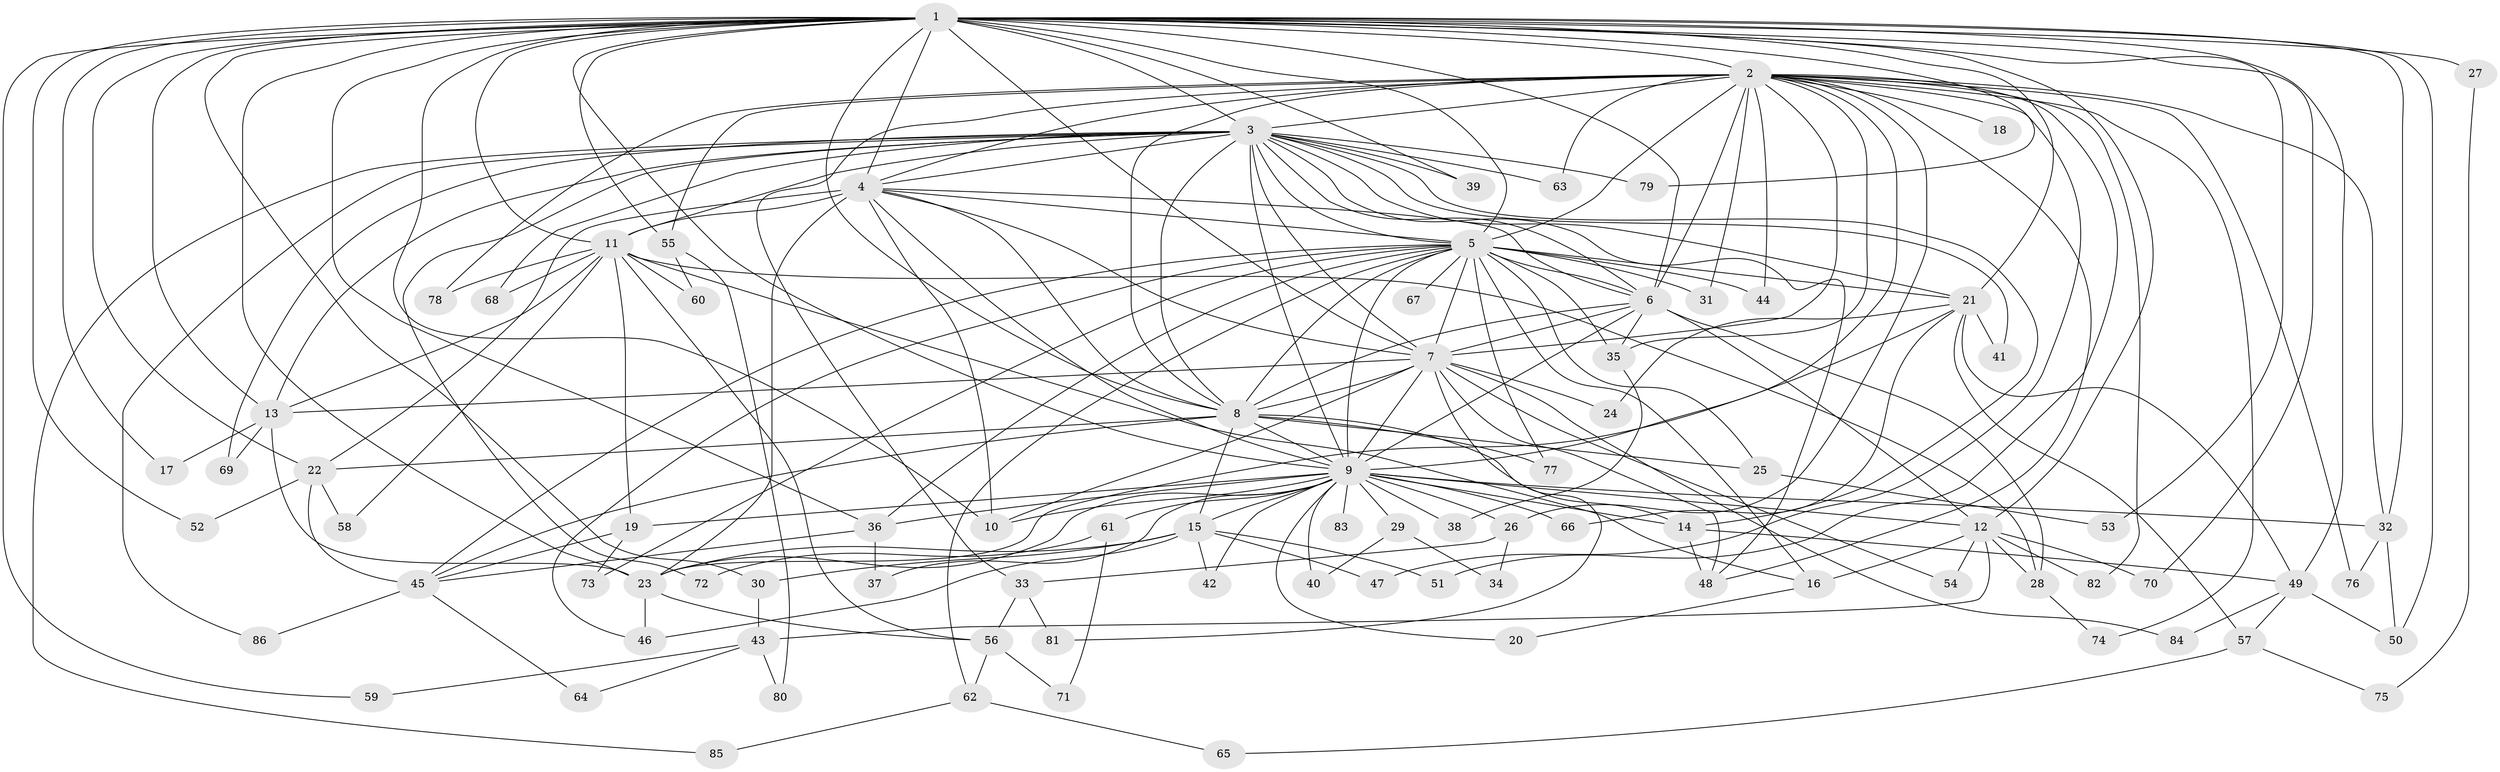 // original degree distribution, {43: 0.006993006993006993, 20: 0.006993006993006993, 23: 0.006993006993006993, 25: 0.006993006993006993, 28: 0.006993006993006993, 24: 0.006993006993006993, 14: 0.006993006993006993, 19: 0.013986013986013986, 32: 0.006993006993006993, 3: 0.16783216783216784, 8: 0.006993006993006993, 7: 0.02097902097902098, 2: 0.5734265734265734, 6: 0.03496503496503497, 4: 0.0979020979020979, 9: 0.006993006993006993, 5: 0.02097902097902098}
// Generated by graph-tools (version 1.1) at 2025/49/03/04/25 22:49:48]
// undirected, 86 vertices, 211 edges
graph export_dot {
  node [color=gray90,style=filled];
  1;
  2;
  3;
  4;
  5;
  6;
  7;
  8;
  9;
  10;
  11;
  12;
  13;
  14;
  15;
  16;
  17;
  18;
  19;
  20;
  21;
  22;
  23;
  24;
  25;
  26;
  27;
  28;
  29;
  30;
  31;
  32;
  33;
  34;
  35;
  36;
  37;
  38;
  39;
  40;
  41;
  42;
  43;
  44;
  45;
  46;
  47;
  48;
  49;
  50;
  51;
  52;
  53;
  54;
  55;
  56;
  57;
  58;
  59;
  60;
  61;
  62;
  63;
  64;
  65;
  66;
  67;
  68;
  69;
  70;
  71;
  72;
  73;
  74;
  75;
  76;
  77;
  78;
  79;
  80;
  81;
  82;
  83;
  84;
  85;
  86;
  1 -- 2 [weight=2.0];
  1 -- 3 [weight=1.0];
  1 -- 4 [weight=2.0];
  1 -- 5 [weight=2.0];
  1 -- 6 [weight=1.0];
  1 -- 7 [weight=2.0];
  1 -- 8 [weight=1.0];
  1 -- 9 [weight=1.0];
  1 -- 10 [weight=1.0];
  1 -- 11 [weight=2.0];
  1 -- 12 [weight=2.0];
  1 -- 13 [weight=1.0];
  1 -- 17 [weight=1.0];
  1 -- 21 [weight=1.0];
  1 -- 22 [weight=2.0];
  1 -- 23 [weight=5.0];
  1 -- 27 [weight=1.0];
  1 -- 30 [weight=1.0];
  1 -- 32 [weight=2.0];
  1 -- 36 [weight=1.0];
  1 -- 39 [weight=1.0];
  1 -- 49 [weight=2.0];
  1 -- 50 [weight=1.0];
  1 -- 52 [weight=1.0];
  1 -- 53 [weight=1.0];
  1 -- 55 [weight=1.0];
  1 -- 59 [weight=1.0];
  1 -- 70 [weight=1.0];
  1 -- 79 [weight=1.0];
  2 -- 3 [weight=2.0];
  2 -- 4 [weight=3.0];
  2 -- 5 [weight=3.0];
  2 -- 6 [weight=2.0];
  2 -- 7 [weight=2.0];
  2 -- 8 [weight=3.0];
  2 -- 9 [weight=3.0];
  2 -- 18 [weight=2.0];
  2 -- 26 [weight=1.0];
  2 -- 31 [weight=1.0];
  2 -- 32 [weight=2.0];
  2 -- 33 [weight=1.0];
  2 -- 35 [weight=2.0];
  2 -- 44 [weight=1.0];
  2 -- 47 [weight=1.0];
  2 -- 48 [weight=1.0];
  2 -- 51 [weight=1.0];
  2 -- 55 [weight=1.0];
  2 -- 63 [weight=1.0];
  2 -- 74 [weight=1.0];
  2 -- 76 [weight=1.0];
  2 -- 78 [weight=1.0];
  2 -- 82 [weight=1.0];
  3 -- 4 [weight=2.0];
  3 -- 5 [weight=1.0];
  3 -- 6 [weight=1.0];
  3 -- 7 [weight=1.0];
  3 -- 8 [weight=1.0];
  3 -- 9 [weight=1.0];
  3 -- 11 [weight=1.0];
  3 -- 13 [weight=1.0];
  3 -- 14 [weight=1.0];
  3 -- 21 [weight=2.0];
  3 -- 39 [weight=1.0];
  3 -- 41 [weight=1.0];
  3 -- 48 [weight=1.0];
  3 -- 63 [weight=1.0];
  3 -- 68 [weight=1.0];
  3 -- 69 [weight=1.0];
  3 -- 72 [weight=1.0];
  3 -- 79 [weight=1.0];
  3 -- 85 [weight=1.0];
  3 -- 86 [weight=1.0];
  4 -- 5 [weight=1.0];
  4 -- 6 [weight=2.0];
  4 -- 7 [weight=2.0];
  4 -- 8 [weight=1.0];
  4 -- 9 [weight=1.0];
  4 -- 10 [weight=1.0];
  4 -- 11 [weight=1.0];
  4 -- 22 [weight=1.0];
  4 -- 23 [weight=12.0];
  5 -- 6 [weight=1.0];
  5 -- 7 [weight=1.0];
  5 -- 8 [weight=1.0];
  5 -- 9 [weight=1.0];
  5 -- 16 [weight=1.0];
  5 -- 21 [weight=1.0];
  5 -- 25 [weight=2.0];
  5 -- 31 [weight=1.0];
  5 -- 35 [weight=1.0];
  5 -- 36 [weight=1.0];
  5 -- 44 [weight=1.0];
  5 -- 45 [weight=1.0];
  5 -- 46 [weight=1.0];
  5 -- 62 [weight=1.0];
  5 -- 67 [weight=1.0];
  5 -- 73 [weight=1.0];
  5 -- 77 [weight=1.0];
  6 -- 7 [weight=1.0];
  6 -- 8 [weight=1.0];
  6 -- 9 [weight=1.0];
  6 -- 12 [weight=1.0];
  6 -- 28 [weight=2.0];
  6 -- 35 [weight=1.0];
  7 -- 8 [weight=2.0];
  7 -- 9 [weight=1.0];
  7 -- 10 [weight=1.0];
  7 -- 13 [weight=1.0];
  7 -- 24 [weight=1.0];
  7 -- 48 [weight=1.0];
  7 -- 54 [weight=1.0];
  7 -- 81 [weight=1.0];
  7 -- 84 [weight=1.0];
  8 -- 9 [weight=1.0];
  8 -- 14 [weight=4.0];
  8 -- 15 [weight=2.0];
  8 -- 22 [weight=1.0];
  8 -- 25 [weight=1.0];
  8 -- 45 [weight=1.0];
  8 -- 77 [weight=1.0];
  9 -- 10 [weight=1.0];
  9 -- 12 [weight=1.0];
  9 -- 14 [weight=1.0];
  9 -- 15 [weight=2.0];
  9 -- 19 [weight=1.0];
  9 -- 20 [weight=1.0];
  9 -- 23 [weight=1.0];
  9 -- 26 [weight=1.0];
  9 -- 29 [weight=1.0];
  9 -- 32 [weight=1.0];
  9 -- 36 [weight=1.0];
  9 -- 37 [weight=1.0];
  9 -- 38 [weight=1.0];
  9 -- 40 [weight=1.0];
  9 -- 42 [weight=1.0];
  9 -- 61 [weight=1.0];
  9 -- 66 [weight=1.0];
  9 -- 83 [weight=1.0];
  11 -- 13 [weight=1.0];
  11 -- 16 [weight=1.0];
  11 -- 19 [weight=1.0];
  11 -- 28 [weight=1.0];
  11 -- 56 [weight=1.0];
  11 -- 58 [weight=1.0];
  11 -- 60 [weight=1.0];
  11 -- 68 [weight=1.0];
  11 -- 78 [weight=1.0];
  12 -- 16 [weight=1.0];
  12 -- 28 [weight=1.0];
  12 -- 43 [weight=1.0];
  12 -- 54 [weight=1.0];
  12 -- 70 [weight=1.0];
  12 -- 82 [weight=1.0];
  13 -- 17 [weight=1.0];
  13 -- 23 [weight=2.0];
  13 -- 69 [weight=1.0];
  14 -- 48 [weight=3.0];
  14 -- 49 [weight=1.0];
  15 -- 23 [weight=1.0];
  15 -- 30 [weight=1.0];
  15 -- 42 [weight=1.0];
  15 -- 46 [weight=1.0];
  15 -- 47 [weight=1.0];
  15 -- 51 [weight=1.0];
  16 -- 20 [weight=1.0];
  19 -- 45 [weight=1.0];
  19 -- 73 [weight=1.0];
  21 -- 23 [weight=1.0];
  21 -- 24 [weight=1.0];
  21 -- 41 [weight=1.0];
  21 -- 49 [weight=1.0];
  21 -- 57 [weight=1.0];
  21 -- 66 [weight=1.0];
  22 -- 45 [weight=1.0];
  22 -- 52 [weight=1.0];
  22 -- 58 [weight=1.0];
  23 -- 46 [weight=1.0];
  23 -- 56 [weight=1.0];
  25 -- 53 [weight=1.0];
  26 -- 33 [weight=1.0];
  26 -- 34 [weight=1.0];
  27 -- 75 [weight=1.0];
  28 -- 74 [weight=1.0];
  29 -- 34 [weight=1.0];
  29 -- 40 [weight=1.0];
  30 -- 43 [weight=1.0];
  32 -- 50 [weight=1.0];
  32 -- 76 [weight=1.0];
  33 -- 56 [weight=1.0];
  33 -- 81 [weight=1.0];
  35 -- 38 [weight=1.0];
  36 -- 37 [weight=1.0];
  36 -- 45 [weight=1.0];
  43 -- 59 [weight=1.0];
  43 -- 64 [weight=1.0];
  43 -- 80 [weight=1.0];
  45 -- 64 [weight=1.0];
  45 -- 86 [weight=1.0];
  49 -- 50 [weight=1.0];
  49 -- 57 [weight=1.0];
  49 -- 84 [weight=1.0];
  55 -- 60 [weight=1.0];
  55 -- 80 [weight=1.0];
  56 -- 62 [weight=1.0];
  56 -- 71 [weight=1.0];
  57 -- 65 [weight=1.0];
  57 -- 75 [weight=1.0];
  61 -- 71 [weight=1.0];
  61 -- 72 [weight=1.0];
  62 -- 65 [weight=1.0];
  62 -- 85 [weight=1.0];
}
